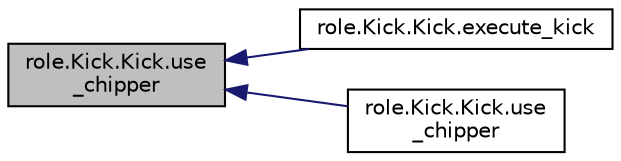 digraph "role.Kick.Kick.use_chipper"
{
 // INTERACTIVE_SVG=YES
  edge [fontname="Helvetica",fontsize="10",labelfontname="Helvetica",labelfontsize="10"];
  node [fontname="Helvetica",fontsize="10",shape=record];
  rankdir="LR";
  Node1 [label="role.Kick.Kick.use\l_chipper",height=0.2,width=0.4,color="black", fillcolor="grey75", style="filled", fontcolor="black"];
  Node1 -> Node2 [dir="back",color="midnightblue",fontsize="10",style="solid",fontname="Helvetica"];
  Node2 [label="role.Kick.Kick.execute_kick",height=0.2,width=0.4,color="black", fillcolor="white", style="filled",URL="$d7/d70/classrole_1_1_kick_1_1_kick.html#af44b893c40411fa91ee2b93c6d060581"];
  Node1 -> Node3 [dir="back",color="midnightblue",fontsize="10",style="solid",fontname="Helvetica"];
  Node3 [label="role.Kick.Kick.use\l_chipper",height=0.2,width=0.4,color="black", fillcolor="white", style="filled",URL="$d7/d70/classrole_1_1_kick_1_1_kick.html#ac85cd0fa56870f2ad592afaa890446d6"];
}
